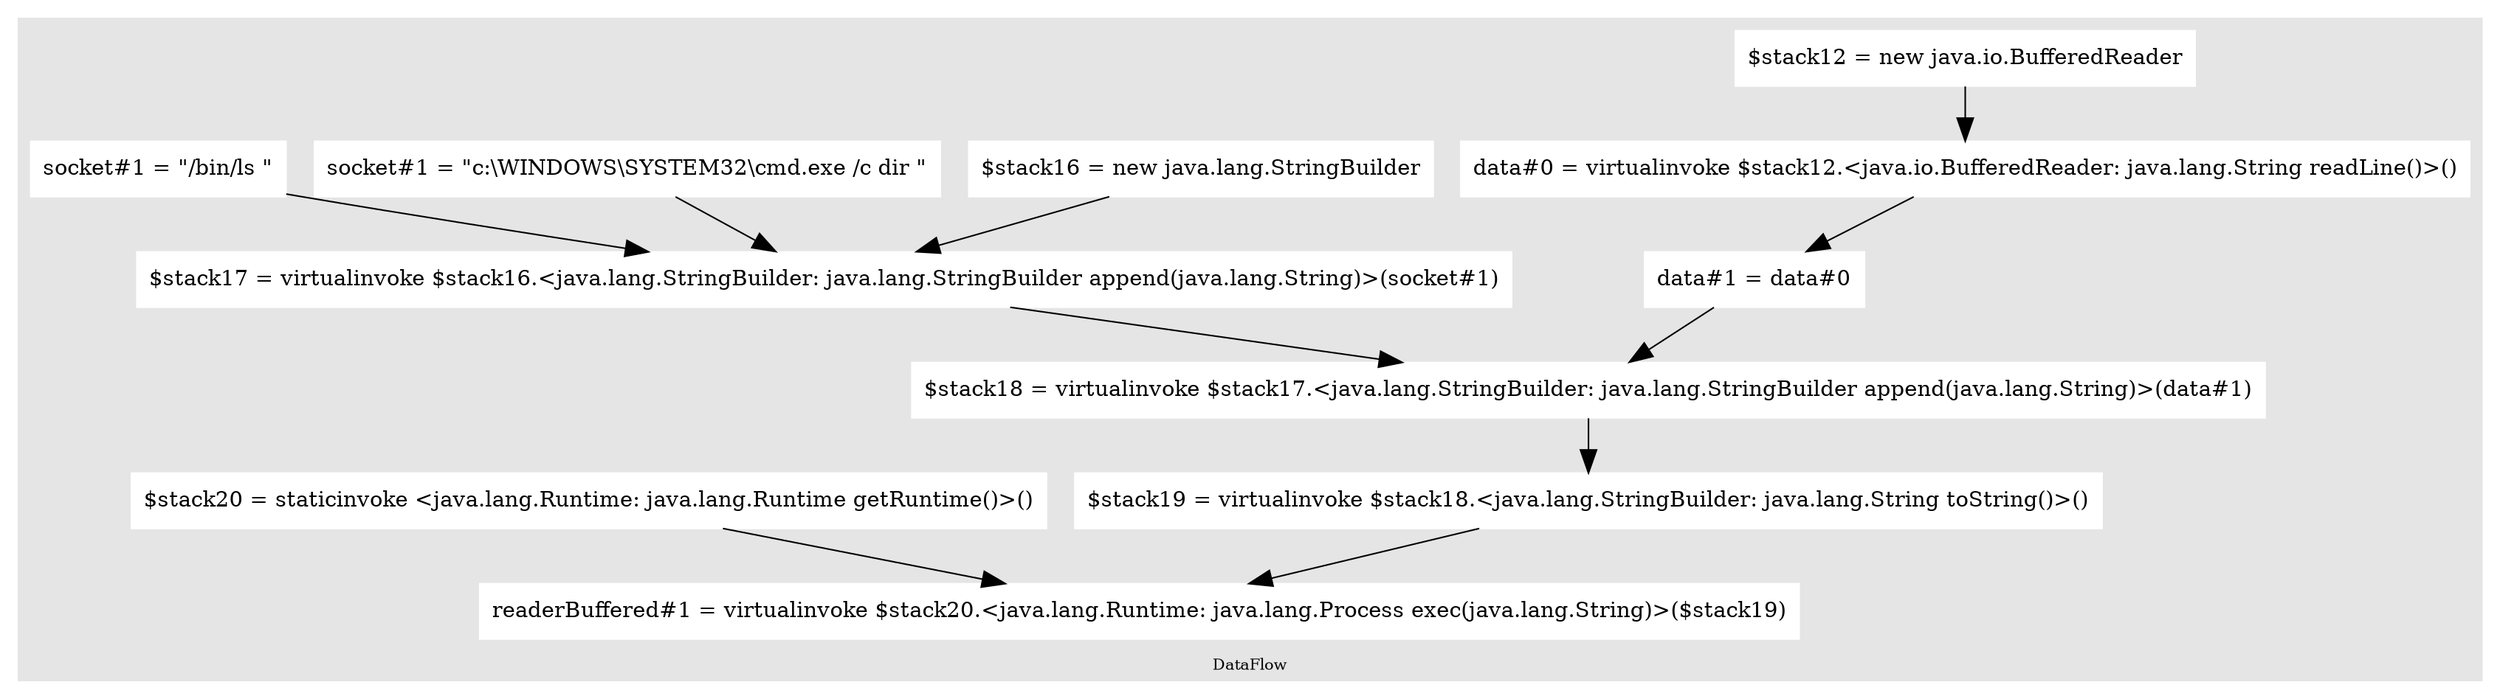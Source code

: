 digraph G {
	compound=true
	labelloc=b
	style=filled
	color=gray90
	node [shape=box,style=filled,color=white]
	edge [fontsize=10,arrowsize=1.5,fontcolor=grey40]
	fontsize=10

	subgraph cluster_18720125 { 
		label = "DataFlow"
		8117677[label="$stack12 = new java.io.BufferedReader"]
		32749724[label="data#0 = virtualinvoke $stack12.&lt;java.io.BufferedReader: java.lang.String readLine()&gt;()"]
		8117677 -> 32749724
		9211343[label="$stack16 = new java.lang.StringBuilder"]
		3634176[label="socket#1 = &quot;c:\\WINDOWS\\SYSTEM32\\cmd.exe /c dir &quot;"]
		1795346[label="socket#1 = &quot;/bin/ls &quot;"]
		22531442[label="$stack17 = virtualinvoke $stack16.&lt;java.lang.StringBuilder: java.lang.StringBuilder append(java.lang.String)&gt;(socket#1)"]
		1795346 -> 22531442
		3634176 -> 22531442
		9211343 -> 22531442
		20238865[label="data#1 = data#0"]
		32749724 -> 20238865
		29423366[label="$stack18 = virtualinvoke $stack17.&lt;java.lang.StringBuilder: java.lang.StringBuilder append(java.lang.String)&gt;(data#1)"]
		20238865 -> 29423366
		22531442 -> 29423366
		1817678[label="$stack19 = virtualinvoke $stack18.&lt;java.lang.StringBuilder: java.lang.String toString()&gt;()"]
		29423366 -> 1817678
		798605[label="$stack20 = staticinvoke &lt;java.lang.Runtime: java.lang.Runtime getRuntime()&gt;()"]
		25745592[label="readerBuffered#1 = virtualinvoke $stack20.&lt;java.lang.Runtime: java.lang.Process exec(java.lang.String)&gt;($stack19)"]
		798605 -> 25745592
		1817678 -> 25745592
	}

}